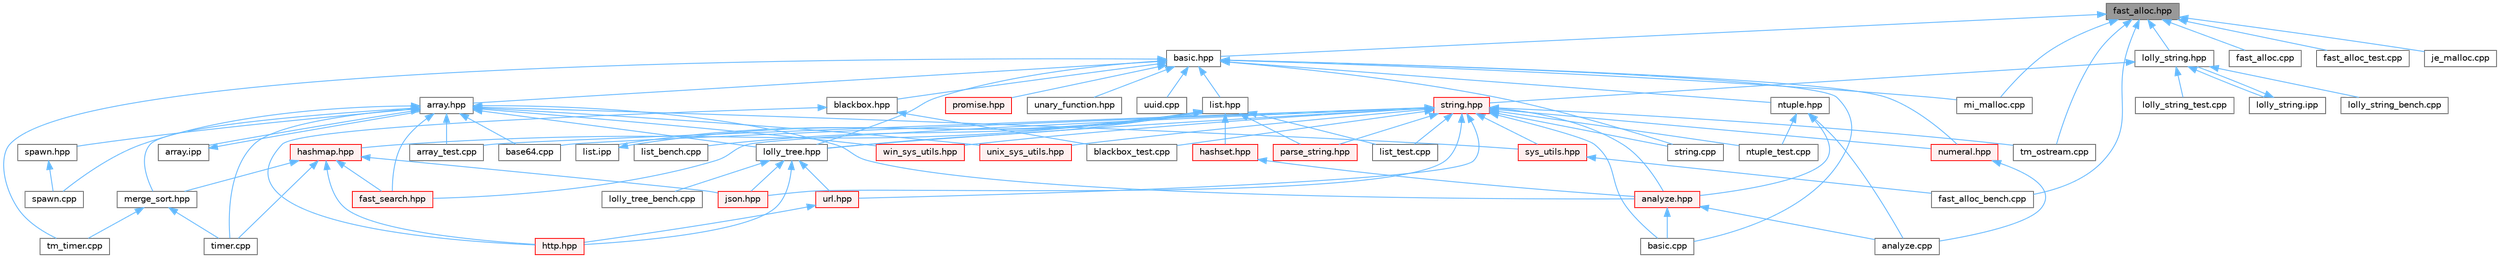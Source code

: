 digraph "fast_alloc.hpp"
{
 // LATEX_PDF_SIZE
  bgcolor="transparent";
  edge [fontname=Helvetica,fontsize=10,labelfontname=Helvetica,labelfontsize=10];
  node [fontname=Helvetica,fontsize=10,shape=box,height=0.2,width=0.4];
  Node1 [id="Node000001",label="fast_alloc.hpp",height=0.2,width=0.4,color="gray40", fillcolor="grey60", style="filled", fontcolor="black",tooltip=" "];
  Node1 -> Node2 [id="edge1_Node000001_Node000002",dir="back",color="steelblue1",style="solid",tooltip=" "];
  Node2 [id="Node000002",label="basic.hpp",height=0.2,width=0.4,color="grey40", fillcolor="white", style="filled",URL="$basic_8hpp.html",tooltip=" "];
  Node2 -> Node3 [id="edge2_Node000002_Node000003",dir="back",color="steelblue1",style="solid",tooltip=" "];
  Node3 [id="Node000003",label="array.hpp",height=0.2,width=0.4,color="grey40", fillcolor="white", style="filled",URL="$array_8hpp.html",tooltip=" "];
  Node3 -> Node4 [id="edge3_Node000003_Node000004",dir="back",color="steelblue1",style="solid",tooltip=" "];
  Node4 [id="Node000004",label="analyze.hpp",height=0.2,width=0.4,color="red", fillcolor="#FFF0F0", style="filled",URL="$analyze_8hpp.html",tooltip=" "];
  Node4 -> Node5 [id="edge4_Node000004_Node000005",dir="back",color="steelblue1",style="solid",tooltip=" "];
  Node5 [id="Node000005",label="analyze.cpp",height=0.2,width=0.4,color="grey40", fillcolor="white", style="filled",URL="$analyze_8cpp.html",tooltip=" "];
  Node4 -> Node8 [id="edge5_Node000004_Node000008",dir="back",color="steelblue1",style="solid",tooltip=" "];
  Node8 [id="Node000008",label="basic.cpp",height=0.2,width=0.4,color="grey40", fillcolor="white", style="filled",URL="$basic_8cpp.html",tooltip=" "];
  Node3 -> Node23 [id="edge6_Node000003_Node000023",dir="back",color="steelblue1",style="solid",tooltip=" "];
  Node23 [id="Node000023",label="array.ipp",height=0.2,width=0.4,color="grey40", fillcolor="white", style="filled",URL="$array_8ipp.html",tooltip=" "];
  Node23 -> Node3 [id="edge7_Node000023_Node000003",dir="back",color="steelblue1",style="solid",tooltip=" "];
  Node3 -> Node24 [id="edge8_Node000003_Node000024",dir="back",color="steelblue1",style="solid",tooltip=" "];
  Node24 [id="Node000024",label="array_test.cpp",height=0.2,width=0.4,color="grey40", fillcolor="white", style="filled",URL="$array__test_8cpp.html",tooltip=" "];
  Node3 -> Node25 [id="edge9_Node000003_Node000025",dir="back",color="steelblue1",style="solid",tooltip=" "];
  Node25 [id="Node000025",label="base64.cpp",height=0.2,width=0.4,color="grey40", fillcolor="white", style="filled",URL="$base64_8cpp.html",tooltip=" "];
  Node3 -> Node26 [id="edge10_Node000003_Node000026",dir="back",color="steelblue1",style="solid",tooltip=" "];
  Node26 [id="Node000026",label="fast_search.hpp",height=0.2,width=0.4,color="red", fillcolor="#FFF0F0", style="filled",URL="$fast__search_8hpp.html",tooltip=" "];
  Node3 -> Node28 [id="edge11_Node000003_Node000028",dir="back",color="steelblue1",style="solid",tooltip=" "];
  Node28 [id="Node000028",label="lolly_tree.hpp",height=0.2,width=0.4,color="grey40", fillcolor="white", style="filled",URL="$lolly__tree_8hpp.html",tooltip=" "];
  Node28 -> Node29 [id="edge12_Node000028_Node000029",dir="back",color="steelblue1",style="solid",tooltip=" "];
  Node29 [id="Node000029",label="http.hpp",height=0.2,width=0.4,color="red", fillcolor="#FFF0F0", style="filled",URL="$http_8hpp.html",tooltip=" "];
  Node28 -> Node31 [id="edge13_Node000028_Node000031",dir="back",color="steelblue1",style="solid",tooltip=" "];
  Node31 [id="Node000031",label="json.hpp",height=0.2,width=0.4,color="red", fillcolor="#FFF0F0", style="filled",URL="$json_8hpp.html",tooltip=" "];
  Node28 -> Node32 [id="edge14_Node000028_Node000032",dir="back",color="steelblue1",style="solid",tooltip=" "];
  Node32 [id="Node000032",label="lolly_tree_bench.cpp",height=0.2,width=0.4,color="grey40", fillcolor="white", style="filled",URL="$lolly__tree__bench_8cpp.html",tooltip=" "];
  Node28 -> Node33 [id="edge15_Node000028_Node000033",dir="back",color="steelblue1",style="solid",tooltip=" "];
  Node33 [id="Node000033",label="url.hpp",height=0.2,width=0.4,color="red", fillcolor="#FFF0F0", style="filled",URL="$url_8hpp.html",tooltip=" "];
  Node33 -> Node29 [id="edge16_Node000033_Node000029",dir="back",color="steelblue1",style="solid",tooltip=" "];
  Node3 -> Node72 [id="edge17_Node000003_Node000072",dir="back",color="steelblue1",style="solid",tooltip=" "];
  Node72 [id="Node000072",label="merge_sort.hpp",height=0.2,width=0.4,color="grey40", fillcolor="white", style="filled",URL="$merge__sort_8hpp.html",tooltip=" "];
  Node72 -> Node73 [id="edge18_Node000072_Node000073",dir="back",color="steelblue1",style="solid",tooltip=" "];
  Node73 [id="Node000073",label="timer.cpp",height=0.2,width=0.4,color="grey40", fillcolor="white", style="filled",URL="$timer_8cpp.html",tooltip=" "];
  Node72 -> Node74 [id="edge19_Node000072_Node000074",dir="back",color="steelblue1",style="solid",tooltip=" "];
  Node74 [id="Node000074",label="tm_timer.cpp",height=0.2,width=0.4,color="grey40", fillcolor="white", style="filled",URL="$tm__timer_8cpp.html",tooltip=" "];
  Node3 -> Node75 [id="edge20_Node000003_Node000075",dir="back",color="steelblue1",style="solid",tooltip=" "];
  Node75 [id="Node000075",label="spawn.cpp",height=0.2,width=0.4,color="grey40", fillcolor="white", style="filled",URL="$spawn_8cpp.html",tooltip=" "];
  Node3 -> Node76 [id="edge21_Node000003_Node000076",dir="back",color="steelblue1",style="solid",tooltip=" "];
  Node76 [id="Node000076",label="spawn.hpp",height=0.2,width=0.4,color="grey40", fillcolor="white", style="filled",URL="$spawn_8hpp.html",tooltip=" "];
  Node76 -> Node75 [id="edge22_Node000076_Node000075",dir="back",color="steelblue1",style="solid",tooltip=" "];
  Node3 -> Node77 [id="edge23_Node000003_Node000077",dir="back",color="steelblue1",style="solid",tooltip=" "];
  Node77 [id="Node000077",label="sys_utils.hpp",height=0.2,width=0.4,color="red", fillcolor="#FFF0F0", style="filled",URL="$sys__utils_8hpp.html",tooltip=" "];
  Node77 -> Node78 [id="edge24_Node000077_Node000078",dir="back",color="steelblue1",style="solid",tooltip=" "];
  Node78 [id="Node000078",label="fast_alloc_bench.cpp",height=0.2,width=0.4,color="grey40", fillcolor="white", style="filled",URL="$fast__alloc__bench_8cpp.html",tooltip=" "];
  Node3 -> Node73 [id="edge25_Node000003_Node000073",dir="back",color="steelblue1",style="solid",tooltip=" "];
  Node3 -> Node81 [id="edge26_Node000003_Node000081",dir="back",color="steelblue1",style="solid",tooltip=" "];
  Node81 [id="Node000081",label="unix_sys_utils.hpp",height=0.2,width=0.4,color="red", fillcolor="#FFF0F0", style="filled",URL="$unix__sys__utils_8hpp.html",tooltip=" "];
  Node3 -> Node82 [id="edge27_Node000003_Node000082",dir="back",color="steelblue1",style="solid",tooltip=" "];
  Node82 [id="Node000082",label="win_sys_utils.hpp",height=0.2,width=0.4,color="red", fillcolor="#FFF0F0", style="filled",URL="$win__sys__utils_8hpp.html",tooltip=" "];
  Node2 -> Node8 [id="edge28_Node000002_Node000008",dir="back",color="steelblue1",style="solid",tooltip=" "];
  Node2 -> Node83 [id="edge29_Node000002_Node000083",dir="back",color="steelblue1",style="solid",tooltip=" "];
  Node83 [id="Node000083",label="blackbox.hpp",height=0.2,width=0.4,color="grey40", fillcolor="white", style="filled",URL="$blackbox_8hpp.html",tooltip=" "];
  Node83 -> Node47 [id="edge30_Node000083_Node000047",dir="back",color="steelblue1",style="solid",tooltip=" "];
  Node47 [id="Node000047",label="blackbox_test.cpp",height=0.2,width=0.4,color="grey40", fillcolor="white", style="filled",URL="$blackbox__test_8cpp.html",tooltip=" "];
  Node83 -> Node29 [id="edge31_Node000083_Node000029",dir="back",color="steelblue1",style="solid",tooltip=" "];
  Node2 -> Node84 [id="edge32_Node000002_Node000084",dir="back",color="steelblue1",style="solid",tooltip=" "];
  Node84 [id="Node000084",label="list.hpp",height=0.2,width=0.4,color="grey40", fillcolor="white", style="filled",URL="$list_8hpp.html",tooltip=" "];
  Node84 -> Node85 [id="edge33_Node000084_Node000085",dir="back",color="steelblue1",style="solid",tooltip=" "];
  Node85 [id="Node000085",label="hashmap.hpp",height=0.2,width=0.4,color="red", fillcolor="#FFF0F0", style="filled",URL="$hashmap_8hpp.html",tooltip=" "];
  Node85 -> Node26 [id="edge34_Node000085_Node000026",dir="back",color="steelblue1",style="solid",tooltip=" "];
  Node85 -> Node29 [id="edge35_Node000085_Node000029",dir="back",color="steelblue1",style="solid",tooltip=" "];
  Node85 -> Node31 [id="edge36_Node000085_Node000031",dir="back",color="steelblue1",style="solid",tooltip=" "];
  Node85 -> Node72 [id="edge37_Node000085_Node000072",dir="back",color="steelblue1",style="solid",tooltip=" "];
  Node85 -> Node73 [id="edge38_Node000085_Node000073",dir="back",color="steelblue1",style="solid",tooltip=" "];
  Node84 -> Node97 [id="edge39_Node000084_Node000097",dir="back",color="steelblue1",style="solid",tooltip=" "];
  Node97 [id="Node000097",label="hashset.hpp",height=0.2,width=0.4,color="red", fillcolor="#FFF0F0", style="filled",URL="$hashset_8hpp.html",tooltip=" "];
  Node97 -> Node4 [id="edge40_Node000097_Node000004",dir="back",color="steelblue1",style="solid",tooltip=" "];
  Node84 -> Node99 [id="edge41_Node000084_Node000099",dir="back",color="steelblue1",style="solid",tooltip=" "];
  Node99 [id="Node000099",label="list.ipp",height=0.2,width=0.4,color="grey40", fillcolor="white", style="filled",URL="$list_8ipp.html",tooltip=" "];
  Node99 -> Node84 [id="edge42_Node000099_Node000084",dir="back",color="steelblue1",style="solid",tooltip=" "];
  Node84 -> Node100 [id="edge43_Node000084_Node000100",dir="back",color="steelblue1",style="solid",tooltip=" "];
  Node100 [id="Node000100",label="list_bench.cpp",height=0.2,width=0.4,color="grey40", fillcolor="white", style="filled",URL="$list__bench_8cpp.html",tooltip=" "];
  Node84 -> Node54 [id="edge44_Node000084_Node000054",dir="back",color="steelblue1",style="solid",tooltip=" "];
  Node54 [id="Node000054",label="list_test.cpp",height=0.2,width=0.4,color="grey40", fillcolor="white", style="filled",URL="$list__test_8cpp.html",tooltip=" "];
  Node84 -> Node28 [id="edge45_Node000084_Node000028",dir="back",color="steelblue1",style="solid",tooltip=" "];
  Node84 -> Node101 [id="edge46_Node000084_Node000101",dir="back",color="steelblue1",style="solid",tooltip=" "];
  Node101 [id="Node000101",label="parse_string.hpp",height=0.2,width=0.4,color="red", fillcolor="#FFF0F0", style="filled",URL="$parse__string_8hpp.html",tooltip=" "];
  Node2 -> Node28 [id="edge47_Node000002_Node000028",dir="back",color="steelblue1",style="solid",tooltip=" "];
  Node2 -> Node102 [id="edge48_Node000002_Node000102",dir="back",color="steelblue1",style="solid",tooltip=" "];
  Node102 [id="Node000102",label="mi_malloc.cpp",height=0.2,width=0.4,color="grey40", fillcolor="white", style="filled",URL="$mi__malloc_8cpp.html",tooltip=" "];
  Node2 -> Node103 [id="edge49_Node000002_Node000103",dir="back",color="steelblue1",style="solid",tooltip=" "];
  Node103 [id="Node000103",label="ntuple.hpp",height=0.2,width=0.4,color="grey40", fillcolor="white", style="filled",URL="$ntuple_8hpp.html",tooltip=" "];
  Node103 -> Node5 [id="edge50_Node000103_Node000005",dir="back",color="steelblue1",style="solid",tooltip=" "];
  Node103 -> Node4 [id="edge51_Node000103_Node000004",dir="back",color="steelblue1",style="solid",tooltip=" "];
  Node103 -> Node55 [id="edge52_Node000103_Node000055",dir="back",color="steelblue1",style="solid",tooltip=" "];
  Node55 [id="Node000055",label="ntuple_test.cpp",height=0.2,width=0.4,color="grey40", fillcolor="white", style="filled",URL="$ntuple__test_8cpp.html",tooltip=" "];
  Node2 -> Node104 [id="edge53_Node000002_Node000104",dir="back",color="steelblue1",style="solid",tooltip=" "];
  Node104 [id="Node000104",label="numeral.hpp",height=0.2,width=0.4,color="red", fillcolor="#FFF0F0", style="filled",URL="$numeral_8hpp.html",tooltip=" "];
  Node104 -> Node5 [id="edge54_Node000104_Node000005",dir="back",color="steelblue1",style="solid",tooltip=" "];
  Node2 -> Node105 [id="edge55_Node000002_Node000105",dir="back",color="steelblue1",style="solid",tooltip=" "];
  Node105 [id="Node000105",label="promise.hpp",height=0.2,width=0.4,color="red", fillcolor="#FFF0F0", style="filled",URL="$promise_8hpp.html",tooltip=" "];
  Node2 -> Node106 [id="edge56_Node000002_Node000106",dir="back",color="steelblue1",style="solid",tooltip=" "];
  Node106 [id="Node000106",label="string.cpp",height=0.2,width=0.4,color="grey40", fillcolor="white", style="filled",URL="$string_8cpp.html",tooltip=" "];
  Node2 -> Node74 [id="edge57_Node000002_Node000074",dir="back",color="steelblue1",style="solid",tooltip=" "];
  Node2 -> Node107 [id="edge58_Node000002_Node000107",dir="back",color="steelblue1",style="solid",tooltip=" "];
  Node107 [id="Node000107",label="unary_function.hpp",height=0.2,width=0.4,color="grey40", fillcolor="white", style="filled",URL="$unary__function_8hpp.html",tooltip=" "];
  Node2 -> Node108 [id="edge59_Node000002_Node000108",dir="back",color="steelblue1",style="solid",tooltip=" "];
  Node108 [id="Node000108",label="uuid.cpp",height=0.2,width=0.4,color="grey40", fillcolor="white", style="filled",URL="$uuid_8cpp.html",tooltip=" "];
  Node1 -> Node109 [id="edge60_Node000001_Node000109",dir="back",color="steelblue1",style="solid",tooltip=" "];
  Node109 [id="Node000109",label="fast_alloc.cpp",height=0.2,width=0.4,color="grey40", fillcolor="white", style="filled",URL="$fast__alloc_8cpp.html",tooltip=" "];
  Node1 -> Node78 [id="edge61_Node000001_Node000078",dir="back",color="steelblue1",style="solid",tooltip=" "];
  Node1 -> Node48 [id="edge62_Node000001_Node000048",dir="back",color="steelblue1",style="solid",tooltip=" "];
  Node48 [id="Node000048",label="fast_alloc_test.cpp",height=0.2,width=0.4,color="grey40", fillcolor="white", style="filled",URL="$fast__alloc__test_8cpp.html",tooltip=" "];
  Node1 -> Node110 [id="edge63_Node000001_Node000110",dir="back",color="steelblue1",style="solid",tooltip=" "];
  Node110 [id="Node000110",label="je_malloc.cpp",height=0.2,width=0.4,color="grey40", fillcolor="white", style="filled",URL="$je__malloc_8cpp.html",tooltip=" "];
  Node1 -> Node111 [id="edge64_Node000001_Node000111",dir="back",color="steelblue1",style="solid",tooltip=" "];
  Node111 [id="Node000111",label="lolly_string.hpp",height=0.2,width=0.4,color="grey40", fillcolor="white", style="filled",URL="$lolly__string_8hpp.html",tooltip=" "];
  Node111 -> Node112 [id="edge65_Node000111_Node000112",dir="back",color="steelblue1",style="solid",tooltip=" "];
  Node112 [id="Node000112",label="lolly_string.ipp",height=0.2,width=0.4,color="grey40", fillcolor="white", style="filled",URL="$lolly__string_8ipp.html",tooltip=" "];
  Node112 -> Node111 [id="edge66_Node000112_Node000111",dir="back",color="steelblue1",style="solid",tooltip=" "];
  Node111 -> Node113 [id="edge67_Node000111_Node000113",dir="back",color="steelblue1",style="solid",tooltip=" "];
  Node113 [id="Node000113",label="lolly_string_bench.cpp",height=0.2,width=0.4,color="grey40", fillcolor="white", style="filled",URL="$lolly__string__bench_8cpp.html",tooltip=" "];
  Node111 -> Node114 [id="edge68_Node000111_Node000114",dir="back",color="steelblue1",style="solid",tooltip=" "];
  Node114 [id="Node000114",label="lolly_string_test.cpp",height=0.2,width=0.4,color="grey40", fillcolor="white", style="filled",URL="$lolly__string__test_8cpp.html",tooltip=" "];
  Node111 -> Node115 [id="edge69_Node000111_Node000115",dir="back",color="steelblue1",style="solid",tooltip=" "];
  Node115 [id="Node000115",label="string.hpp",height=0.2,width=0.4,color="red", fillcolor="#FFF0F0", style="filled",URL="$string_8hpp.html",tooltip=" "];
  Node115 -> Node4 [id="edge70_Node000115_Node000004",dir="back",color="steelblue1",style="solid",tooltip=" "];
  Node115 -> Node24 [id="edge71_Node000115_Node000024",dir="back",color="steelblue1",style="solid",tooltip=" "];
  Node115 -> Node25 [id="edge72_Node000115_Node000025",dir="back",color="steelblue1",style="solid",tooltip=" "];
  Node115 -> Node8 [id="edge73_Node000115_Node000008",dir="back",color="steelblue1",style="solid",tooltip=" "];
  Node115 -> Node47 [id="edge74_Node000115_Node000047",dir="back",color="steelblue1",style="solid",tooltip=" "];
  Node115 -> Node26 [id="edge75_Node000115_Node000026",dir="back",color="steelblue1",style="solid",tooltip=" "];
  Node115 -> Node31 [id="edge76_Node000115_Node000031",dir="back",color="steelblue1",style="solid",tooltip=" "];
  Node115 -> Node54 [id="edge77_Node000115_Node000054",dir="back",color="steelblue1",style="solid",tooltip=" "];
  Node115 -> Node28 [id="edge78_Node000115_Node000028",dir="back",color="steelblue1",style="solid",tooltip=" "];
  Node115 -> Node55 [id="edge79_Node000115_Node000055",dir="back",color="steelblue1",style="solid",tooltip=" "];
  Node115 -> Node104 [id="edge80_Node000115_Node000104",dir="back",color="steelblue1",style="solid",tooltip=" "];
  Node115 -> Node101 [id="edge81_Node000115_Node000101",dir="back",color="steelblue1",style="solid",tooltip=" "];
  Node115 -> Node106 [id="edge82_Node000115_Node000106",dir="back",color="steelblue1",style="solid",tooltip=" "];
  Node115 -> Node77 [id="edge83_Node000115_Node000077",dir="back",color="steelblue1",style="solid",tooltip=" "];
  Node115 -> Node122 [id="edge84_Node000115_Node000122",dir="back",color="steelblue1",style="solid",tooltip=" "];
  Node122 [id="Node000122",label="tm_ostream.cpp",height=0.2,width=0.4,color="grey40", fillcolor="white", style="filled",URL="$tm__ostream_8cpp.html",tooltip=" "];
  Node115 -> Node81 [id="edge85_Node000115_Node000081",dir="back",color="steelblue1",style="solid",tooltip=" "];
  Node115 -> Node33 [id="edge86_Node000115_Node000033",dir="back",color="steelblue1",style="solid",tooltip=" "];
  Node115 -> Node82 [id="edge87_Node000115_Node000082",dir="back",color="steelblue1",style="solid",tooltip=" "];
  Node1 -> Node102 [id="edge88_Node000001_Node000102",dir="back",color="steelblue1",style="solid",tooltip=" "];
  Node1 -> Node122 [id="edge89_Node000001_Node000122",dir="back",color="steelblue1",style="solid",tooltip=" "];
}
